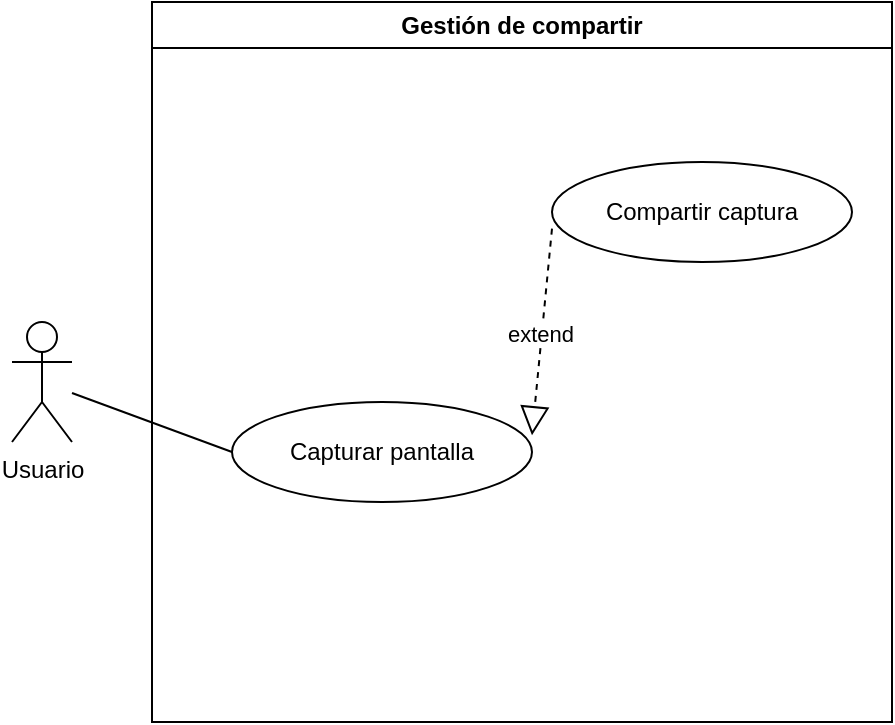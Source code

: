 <mxfile version="27.0.9">
  <diagram name="Page-1" id="QgftxY1wQbP_-DEK3tXW">
    <mxGraphModel dx="133" dy="603" grid="1" gridSize="10" guides="1" tooltips="1" connect="1" arrows="1" fold="1" page="1" pageScale="1" pageWidth="850" pageHeight="1100" math="0" shadow="0">
      <root>
        <mxCell id="0" />
        <mxCell id="1" parent="0" />
        <mxCell id="PTpO7nweB_7LtinLbqOV-1" value="Usuario" style="shape=umlActor;verticalLabelPosition=bottom;verticalAlign=top;html=1;" parent="1" vertex="1">
          <mxGeometry x="880" y="190" width="30" height="60" as="geometry" />
        </mxCell>
        <mxCell id="PTpO7nweB_7LtinLbqOV-2" value="Gestión de compartir" style="swimlane;whiteSpace=wrap;html=1;movable=1;resizable=1;rotatable=1;deletable=1;editable=1;locked=0;connectable=1;" parent="1" vertex="1">
          <mxGeometry x="950" y="30" width="370" height="360" as="geometry">
            <mxRectangle x="170" y="90" width="140" height="30" as="alternateBounds" />
          </mxGeometry>
        </mxCell>
        <mxCell id="PTpO7nweB_7LtinLbqOV-3" value="Capturar pantalla" style="ellipse;whiteSpace=wrap;html=1;" parent="PTpO7nweB_7LtinLbqOV-2" vertex="1">
          <mxGeometry x="40" y="200" width="150" height="50" as="geometry" />
        </mxCell>
        <mxCell id="PTpO7nweB_7LtinLbqOV-6" style="edgeStyle=orthogonalEdgeStyle;rounded=0;orthogonalLoop=1;jettySize=auto;html=1;exitX=0.5;exitY=1;exitDx=0;exitDy=0;" parent="PTpO7nweB_7LtinLbqOV-2" edge="1">
          <mxGeometry relative="1" as="geometry">
            <mxPoint x="140" y="340" as="sourcePoint" />
            <mxPoint x="140" y="340" as="targetPoint" />
          </mxGeometry>
        </mxCell>
        <mxCell id="PTpO7nweB_7LtinLbqOV-7" value="Compartir captura" style="ellipse;whiteSpace=wrap;html=1;" parent="PTpO7nweB_7LtinLbqOV-2" vertex="1">
          <mxGeometry x="200" y="80" width="150" height="50" as="geometry" />
        </mxCell>
        <mxCell id="PTpO7nweB_7LtinLbqOV-8" value="" style="endArrow=block;dashed=1;endFill=0;endSize=12;html=1;rounded=0;exitX=0;exitY=0.667;exitDx=0;exitDy=0;exitPerimeter=0;entryX=1;entryY=0.333;entryDx=0;entryDy=0;entryPerimeter=0;" parent="PTpO7nweB_7LtinLbqOV-2" source="PTpO7nweB_7LtinLbqOV-7" target="PTpO7nweB_7LtinLbqOV-3" edge="1">
          <mxGeometry width="160" relative="1" as="geometry">
            <mxPoint x="180" y="150" as="sourcePoint" />
            <mxPoint x="340" y="150" as="targetPoint" />
          </mxGeometry>
        </mxCell>
        <mxCell id="PTpO7nweB_7LtinLbqOV-9" value="extend" style="edgeLabel;html=1;align=center;verticalAlign=middle;resizable=0;points=[];" parent="PTpO7nweB_7LtinLbqOV-8" vertex="1" connectable="0">
          <mxGeometry x="0.02" y="-1" relative="1" as="geometry">
            <mxPoint as="offset" />
          </mxGeometry>
        </mxCell>
        <mxCell id="PTpO7nweB_7LtinLbqOV-10" value="" style="endArrow=none;html=1;rounded=0;entryX=0;entryY=0.5;entryDx=0;entryDy=0;" parent="1" source="PTpO7nweB_7LtinLbqOV-1" target="PTpO7nweB_7LtinLbqOV-3" edge="1">
          <mxGeometry width="50" height="50" relative="1" as="geometry">
            <mxPoint x="900" y="200" as="sourcePoint" />
            <mxPoint x="1000" y="160" as="targetPoint" />
          </mxGeometry>
        </mxCell>
      </root>
    </mxGraphModel>
  </diagram>
</mxfile>
